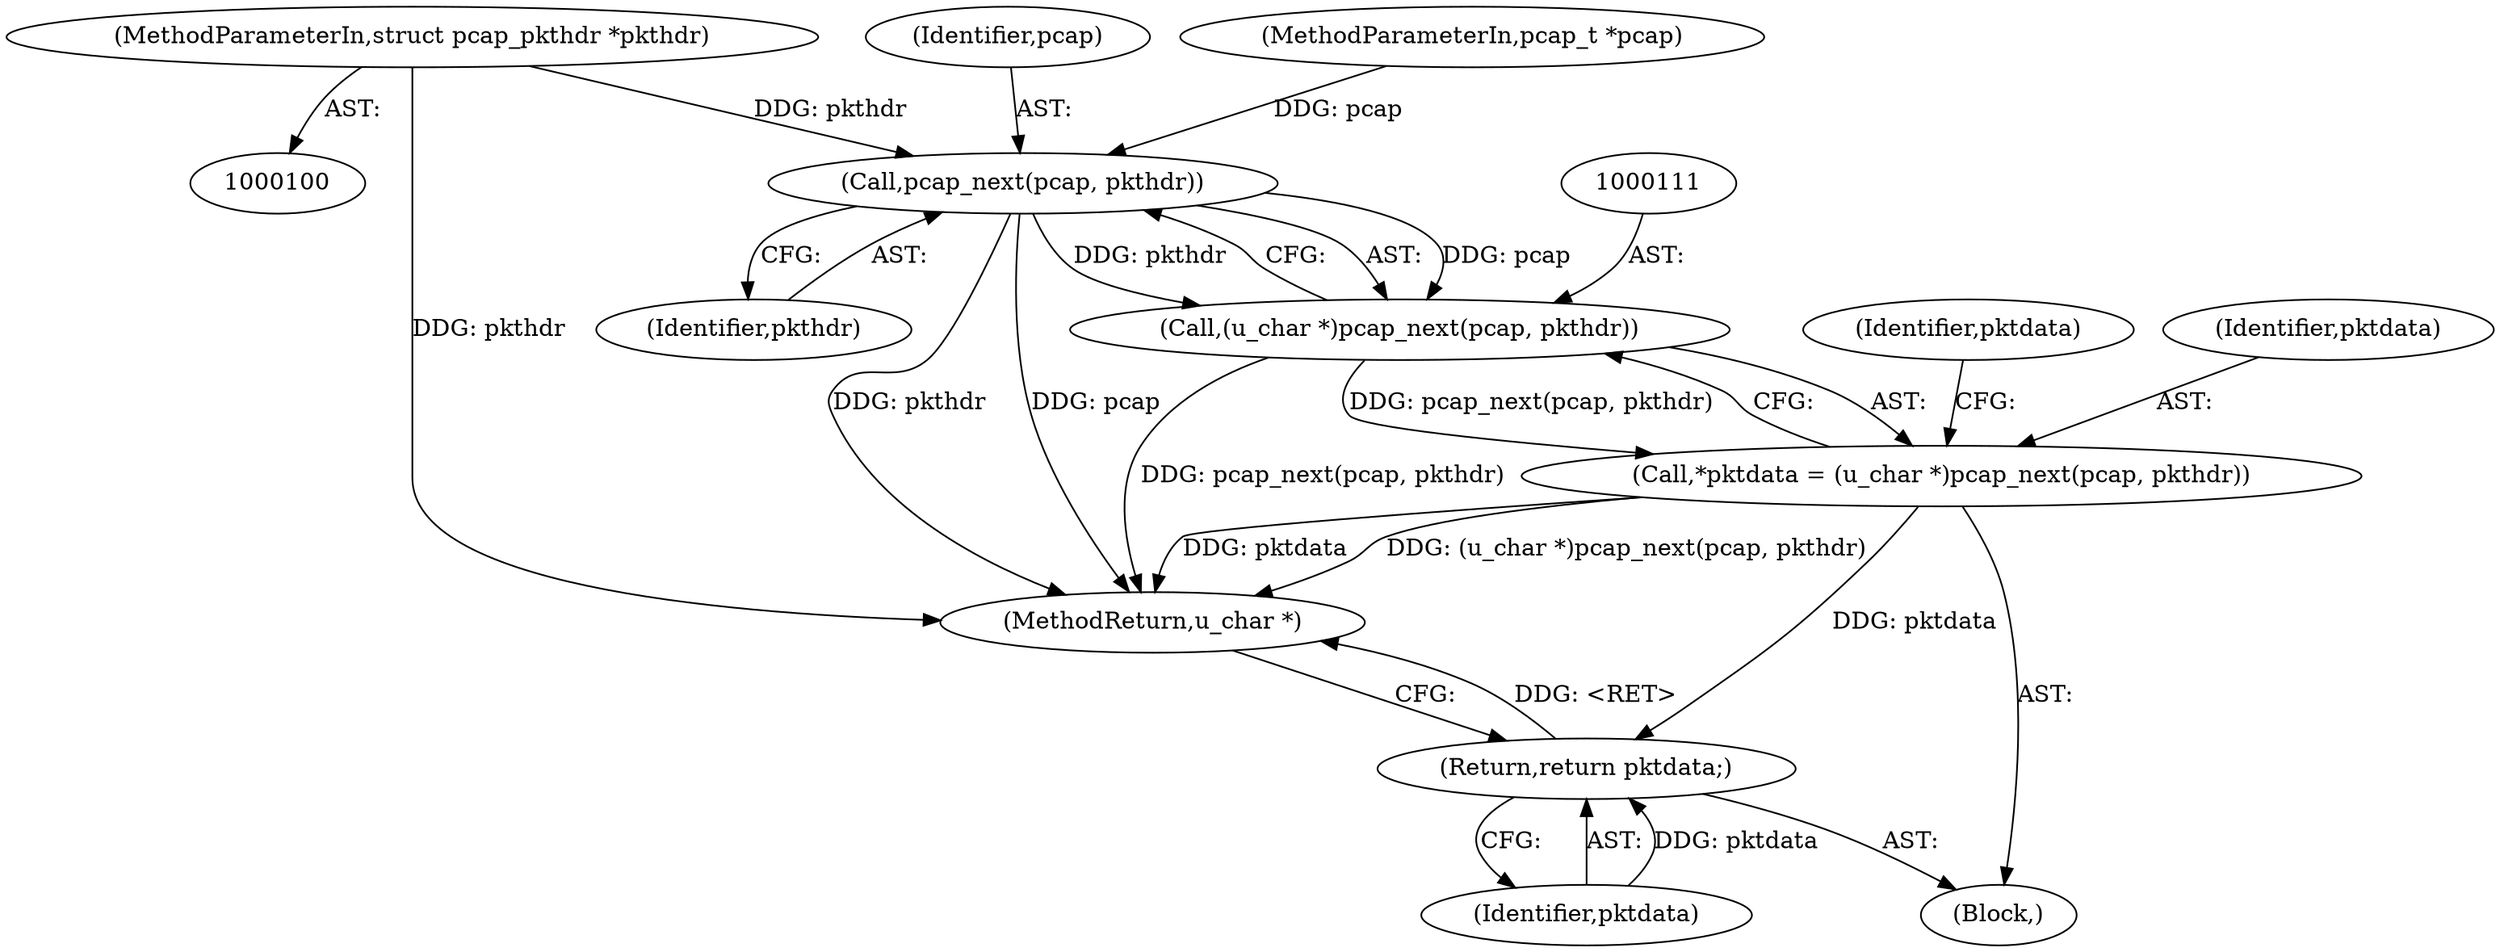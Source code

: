 digraph "0_tcpreplay_6b830a1640ca20528032c89a4fdd8291a4d2d8b2@pointer" {
"1000102" [label="(MethodParameterIn,struct pcap_pkthdr *pkthdr)"];
"1000112" [label="(Call,pcap_next(pcap, pkthdr))"];
"1000110" [label="(Call,(u_char *)pcap_next(pcap, pkthdr))"];
"1000108" [label="(Call,*pktdata = (u_char *)pcap_next(pcap, pkthdr))"];
"1000167" [label="(Return,return pktdata;)"];
"1000102" [label="(MethodParameterIn,struct pcap_pkthdr *pkthdr)"];
"1000113" [label="(Identifier,pcap)"];
"1000116" [label="(Identifier,pktdata)"];
"1000109" [label="(Identifier,pktdata)"];
"1000114" [label="(Identifier,pkthdr)"];
"1000106" [label="(Block,)"];
"1000112" [label="(Call,pcap_next(pcap, pkthdr))"];
"1000110" [label="(Call,(u_char *)pcap_next(pcap, pkthdr))"];
"1000101" [label="(MethodParameterIn,pcap_t *pcap)"];
"1000167" [label="(Return,return pktdata;)"];
"1000168" [label="(Identifier,pktdata)"];
"1000169" [label="(MethodReturn,u_char *)"];
"1000108" [label="(Call,*pktdata = (u_char *)pcap_next(pcap, pkthdr))"];
"1000102" -> "1000100"  [label="AST: "];
"1000102" -> "1000169"  [label="DDG: pkthdr"];
"1000102" -> "1000112"  [label="DDG: pkthdr"];
"1000112" -> "1000110"  [label="AST: "];
"1000112" -> "1000114"  [label="CFG: "];
"1000113" -> "1000112"  [label="AST: "];
"1000114" -> "1000112"  [label="AST: "];
"1000110" -> "1000112"  [label="CFG: "];
"1000112" -> "1000169"  [label="DDG: pkthdr"];
"1000112" -> "1000169"  [label="DDG: pcap"];
"1000112" -> "1000110"  [label="DDG: pcap"];
"1000112" -> "1000110"  [label="DDG: pkthdr"];
"1000101" -> "1000112"  [label="DDG: pcap"];
"1000110" -> "1000108"  [label="AST: "];
"1000111" -> "1000110"  [label="AST: "];
"1000108" -> "1000110"  [label="CFG: "];
"1000110" -> "1000169"  [label="DDG: pcap_next(pcap, pkthdr)"];
"1000110" -> "1000108"  [label="DDG: pcap_next(pcap, pkthdr)"];
"1000108" -> "1000106"  [label="AST: "];
"1000109" -> "1000108"  [label="AST: "];
"1000116" -> "1000108"  [label="CFG: "];
"1000108" -> "1000169"  [label="DDG: pktdata"];
"1000108" -> "1000169"  [label="DDG: (u_char *)pcap_next(pcap, pkthdr)"];
"1000108" -> "1000167"  [label="DDG: pktdata"];
"1000167" -> "1000106"  [label="AST: "];
"1000167" -> "1000168"  [label="CFG: "];
"1000168" -> "1000167"  [label="AST: "];
"1000169" -> "1000167"  [label="CFG: "];
"1000167" -> "1000169"  [label="DDG: <RET>"];
"1000168" -> "1000167"  [label="DDG: pktdata"];
}
